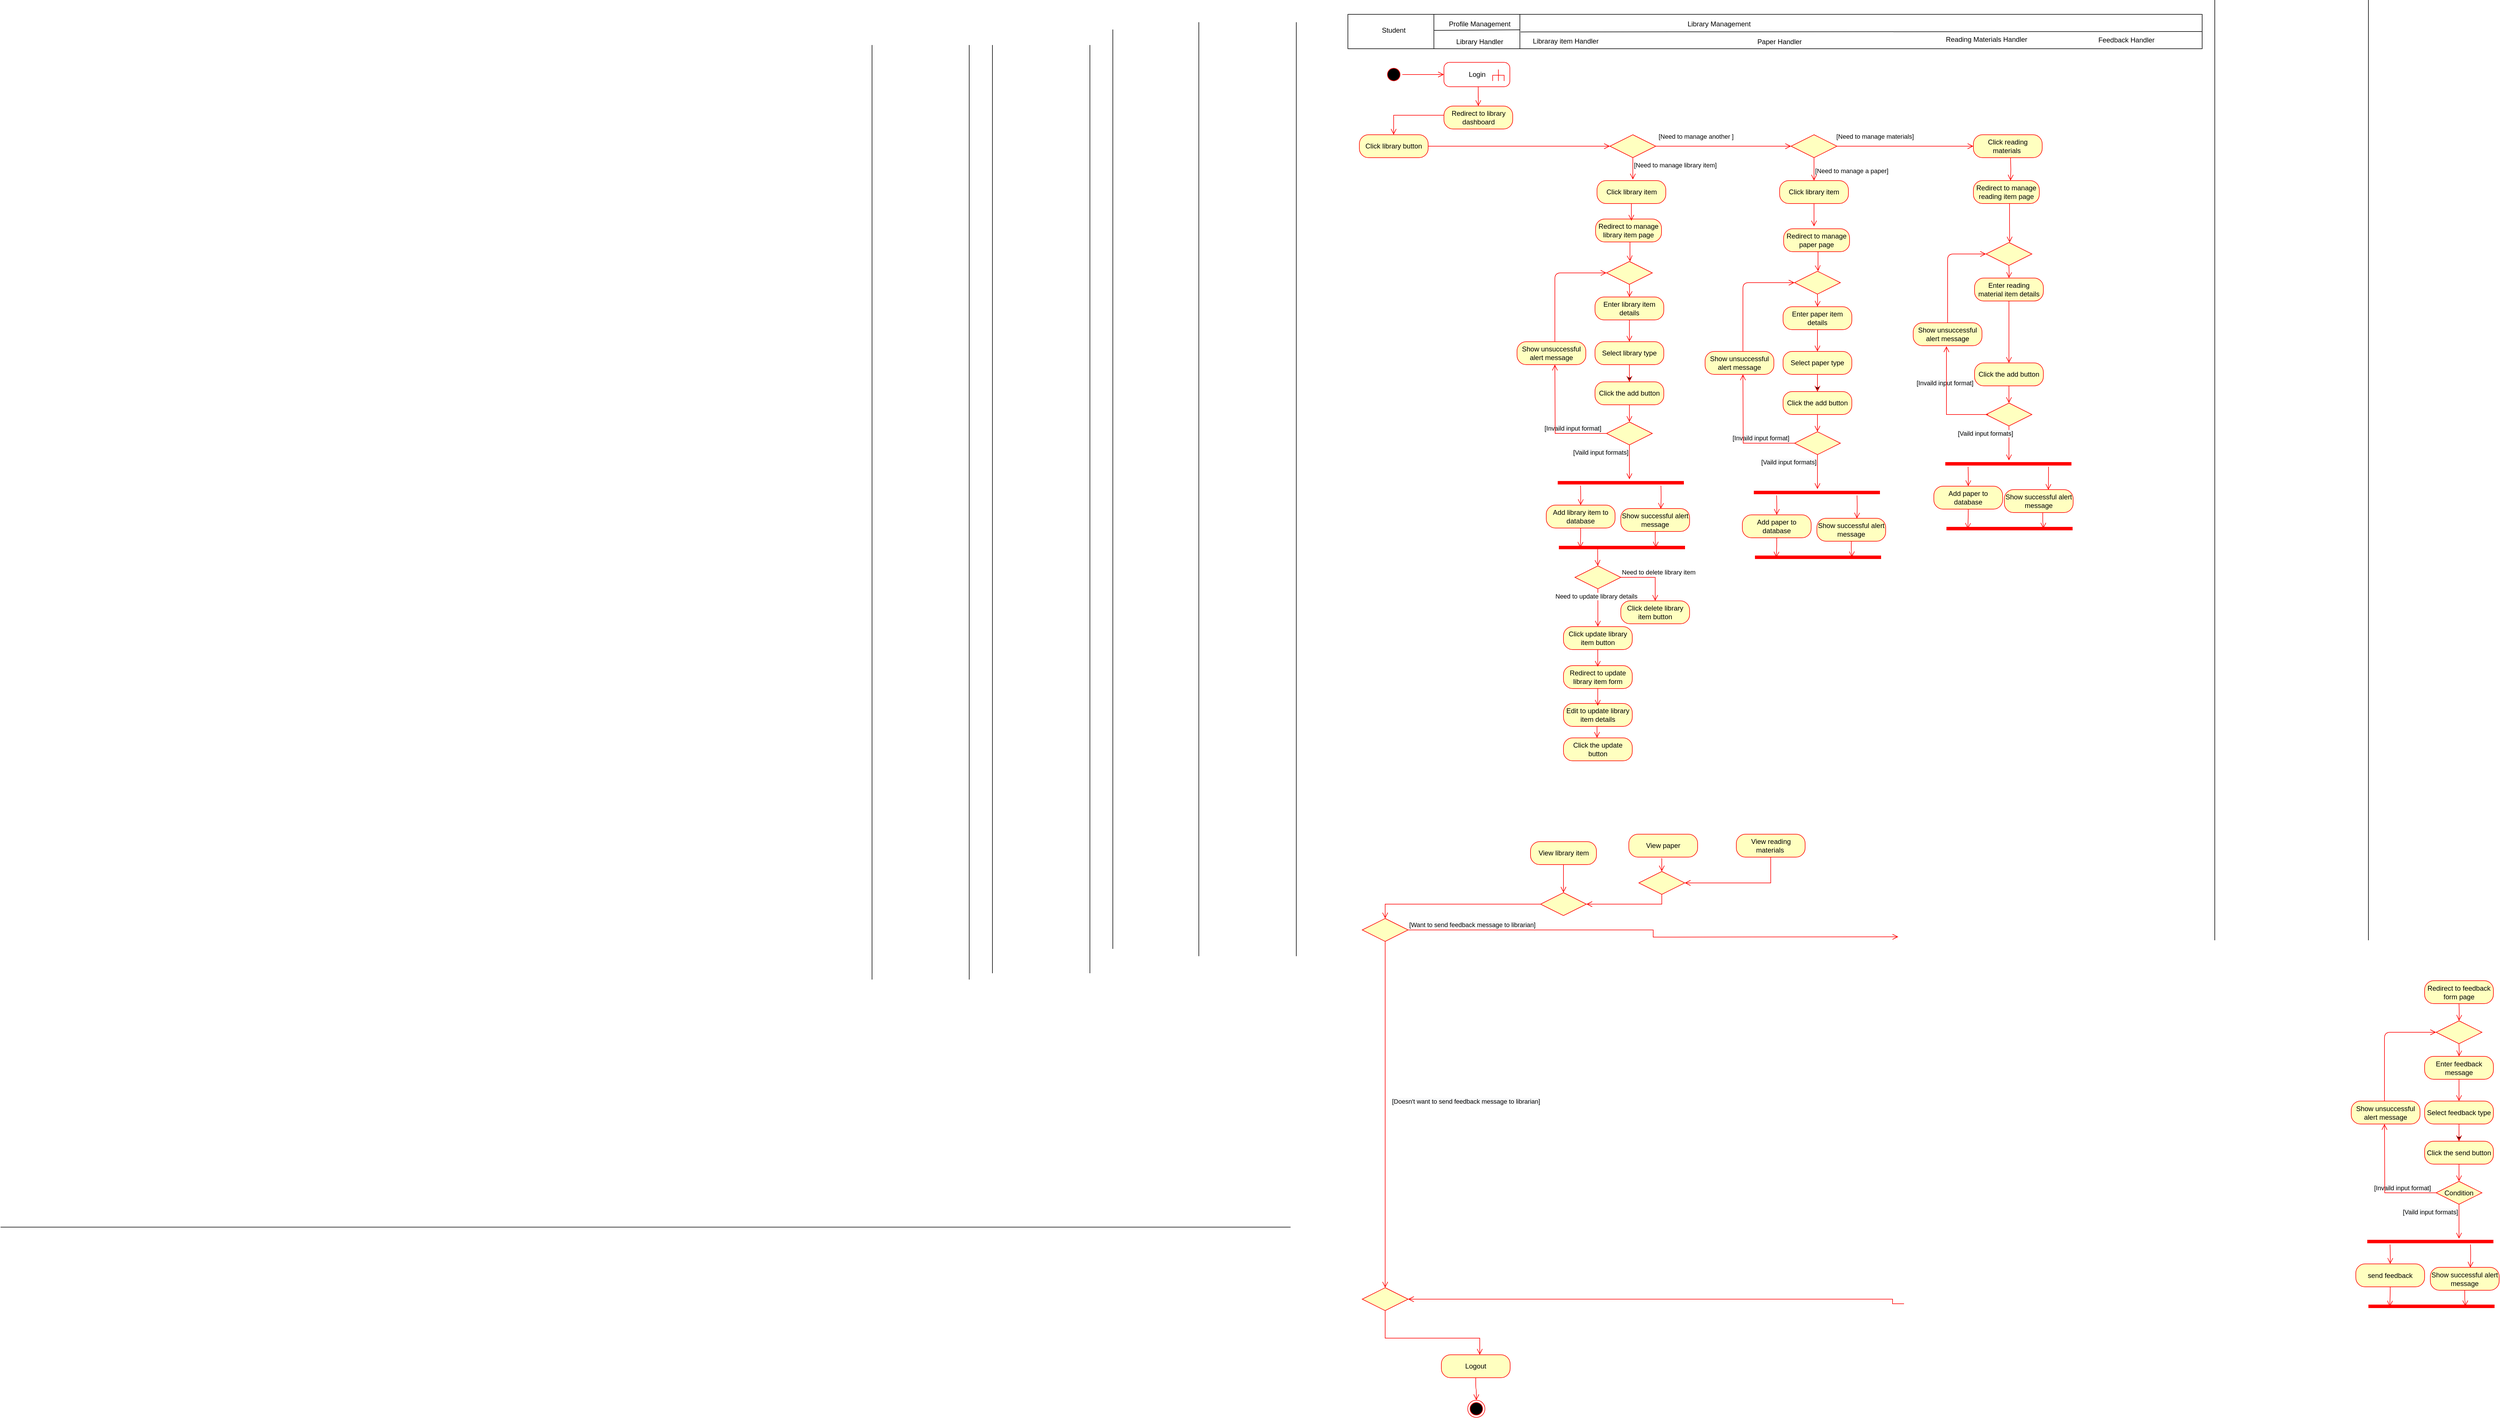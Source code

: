 <mxfile version="15.5.2" type="github">
  <diagram id="FonD3yZjuFLouaIDfz1e" name="Page-1">
    <mxGraphModel dx="4521" dy="654" grid="1" gridSize="10" guides="1" tooltips="1" connect="1" arrows="1" fold="1" page="1" pageScale="1" pageWidth="1100" pageHeight="850" math="0" shadow="0">
      <root>
        <mxCell id="0" />
        <mxCell id="1" parent="0" />
        <mxCell id="gRZQhWHQVdt-xKspjkCG-7" value="" style="rounded=0;whiteSpace=wrap;html=1;" vertex="1" parent="1">
          <mxGeometry x="160" y="118" width="150" height="60" as="geometry" />
        </mxCell>
        <mxCell id="gRZQhWHQVdt-xKspjkCG-8" value="" style="rounded=0;whiteSpace=wrap;html=1;" vertex="1" parent="1">
          <mxGeometry x="310" y="118" width="1190" height="60" as="geometry" />
        </mxCell>
        <mxCell id="gRZQhWHQVdt-xKspjkCG-9" value="Login" style="html=1;shape=mxgraph.sysml.callBehAct;whiteSpace=wrap;align=center;strokeColor=#FF0000;" vertex="1" parent="1">
          <mxGeometry x="177.5" y="201.75" width="115" height="42.5" as="geometry" />
        </mxCell>
        <mxCell id="gRZQhWHQVdt-xKspjkCG-10" style="edgeStyle=orthogonalEdgeStyle;rounded=0;orthogonalLoop=1;jettySize=auto;html=1;exitX=0.5;exitY=1;exitDx=0;exitDy=0;exitPerimeter=0;" edge="1" parent="1" source="gRZQhWHQVdt-xKspjkCG-9" target="gRZQhWHQVdt-xKspjkCG-9">
          <mxGeometry relative="1" as="geometry" />
        </mxCell>
        <mxCell id="gRZQhWHQVdt-xKspjkCG-11" value="" style="shape=partialRectangle;whiteSpace=wrap;html=1;top=0;bottom=0;fillColor=none;" vertex="1" parent="1">
          <mxGeometry x="-820" y="172" width="169.5" height="1629" as="geometry" />
        </mxCell>
        <mxCell id="gRZQhWHQVdt-xKspjkCG-12" value="Logout" style="rounded=1;whiteSpace=wrap;html=1;arcSize=40;fontColor=#000000;fillColor=#ffffc0;strokeColor=#ff0000;" vertex="1" parent="1">
          <mxGeometry x="173" y="2456" width="120" height="40" as="geometry" />
        </mxCell>
        <mxCell id="gRZQhWHQVdt-xKspjkCG-13" value="" style="edgeStyle=orthogonalEdgeStyle;html=1;verticalAlign=bottom;endArrow=open;endSize=8;strokeColor=#ff0000;entryX=0.5;entryY=0;entryDx=0;entryDy=0;exitX=0.5;exitY=1;exitDx=0;exitDy=0;" edge="1" parent="1" source="gRZQhWHQVdt-xKspjkCG-12" target="gRZQhWHQVdt-xKspjkCG-14">
          <mxGeometry relative="1" as="geometry">
            <mxPoint x="240" y="2683.25" as="targetPoint" />
            <mxPoint x="240" y="2643.25" as="sourcePoint" />
          </mxGeometry>
        </mxCell>
        <mxCell id="gRZQhWHQVdt-xKspjkCG-14" value="" style="ellipse;html=1;shape=endState;fillColor=#000000;strokeColor=#ff0000;" vertex="1" parent="1">
          <mxGeometry x="219" y="2535.25" width="30" height="30" as="geometry" />
        </mxCell>
        <mxCell id="gRZQhWHQVdt-xKspjkCG-15" style="edgeStyle=orthogonalEdgeStyle;rounded=0;orthogonalLoop=1;jettySize=auto;html=1;exitX=0.5;exitY=1;exitDx=0;exitDy=0;" edge="1" parent="1" source="gRZQhWHQVdt-xKspjkCG-14" target="gRZQhWHQVdt-xKspjkCG-14">
          <mxGeometry relative="1" as="geometry" />
        </mxCell>
        <mxCell id="gRZQhWHQVdt-xKspjkCG-16" value="Profile Management" style="text;html=1;strokeColor=none;fillColor=none;align=center;verticalAlign=middle;whiteSpace=wrap;rounded=0;" vertex="1" parent="1">
          <mxGeometry x="170" y="125" width="140" height="20" as="geometry" />
        </mxCell>
        <mxCell id="gRZQhWHQVdt-xKspjkCG-17" value="Library Handler" style="text;html=1;strokeColor=none;fillColor=none;align=center;verticalAlign=middle;whiteSpace=wrap;rounded=0;" vertex="1" parent="1">
          <mxGeometry x="175" y="156" width="130" height="20" as="geometry" />
        </mxCell>
        <mxCell id="gRZQhWHQVdt-xKspjkCG-18" value="" style="endArrow=none;html=1;" edge="1" parent="1">
          <mxGeometry width="50" height="50" relative="1" as="geometry">
            <mxPoint x="-90" y="2233.39" as="sourcePoint" />
            <mxPoint x="-2340" y="2233.39" as="targetPoint" />
          </mxGeometry>
        </mxCell>
        <mxCell id="gRZQhWHQVdt-xKspjkCG-19" value="" style="endArrow=none;html=1;exitX=1;exitY=0.017;exitDx=0;exitDy=0;exitPerimeter=0;entryX=1;entryY=0.5;entryDx=0;entryDy=0;" edge="1" parent="1" target="gRZQhWHQVdt-xKspjkCG-8">
          <mxGeometry width="50" height="50" relative="1" as="geometry">
            <mxPoint x="311.36" y="148.692" as="sourcePoint" />
            <mxPoint x="590" y="147.305" as="targetPoint" />
          </mxGeometry>
        </mxCell>
        <mxCell id="gRZQhWHQVdt-xKspjkCG-20" value="Library Management" style="text;html=1;strokeColor=none;fillColor=none;align=center;verticalAlign=middle;whiteSpace=wrap;rounded=0;" vertex="1" parent="1">
          <mxGeometry x="595" y="125" width="125" height="20" as="geometry" />
        </mxCell>
        <mxCell id="gRZQhWHQVdt-xKspjkCG-21" value="Libraray item Handler" style="text;html=1;strokeColor=none;fillColor=none;align=center;verticalAlign=middle;whiteSpace=wrap;rounded=0;" vertex="1" parent="1">
          <mxGeometry x="325" y="155" width="130" height="20" as="geometry" />
        </mxCell>
        <mxCell id="gRZQhWHQVdt-xKspjkCG-22" value="Paper Handler" style="text;html=1;strokeColor=none;fillColor=none;align=center;verticalAlign=middle;whiteSpace=wrap;rounded=0;" vertex="1" parent="1">
          <mxGeometry x="698" y="156" width="130" height="20" as="geometry" />
        </mxCell>
        <mxCell id="gRZQhWHQVdt-xKspjkCG-23" value="Feedback Handler" style="text;html=1;strokeColor=none;fillColor=none;align=center;verticalAlign=middle;whiteSpace=wrap;rounded=0;" vertex="1" parent="1">
          <mxGeometry x="1303" y="153" width="130" height="20" as="geometry" />
        </mxCell>
        <mxCell id="gRZQhWHQVdt-xKspjkCG-24" value="Reading Materials Handler" style="text;html=1;strokeColor=none;fillColor=none;align=center;verticalAlign=middle;whiteSpace=wrap;rounded=0;" vertex="1" parent="1">
          <mxGeometry x="1049" y="152" width="150" height="20" as="geometry" />
        </mxCell>
        <mxCell id="gRZQhWHQVdt-xKspjkCG-25" value="" style="shape=partialRectangle;whiteSpace=wrap;html=1;top=0;bottom=0;fillColor=none;" vertex="1" parent="1">
          <mxGeometry x="1522" y="93.5" width="268" height="1639" as="geometry" />
        </mxCell>
        <mxCell id="gRZQhWHQVdt-xKspjkCG-26" value="" style="shape=partialRectangle;whiteSpace=wrap;html=1;top=0;bottom=0;fillColor=none;" vertex="1" parent="1">
          <mxGeometry x="-400" y="145" width="150" height="1602.5" as="geometry" />
        </mxCell>
        <mxCell id="gRZQhWHQVdt-xKspjkCG-27" value="" style="shape=partialRectangle;whiteSpace=wrap;html=1;top=0;bottom=0;fillColor=none;" vertex="1" parent="1">
          <mxGeometry x="-610" y="172" width="170" height="1618" as="geometry" />
        </mxCell>
        <mxCell id="gRZQhWHQVdt-xKspjkCG-28" value="" style="shape=partialRectangle;whiteSpace=wrap;html=1;top=0;bottom=0;fillColor=none;" vertex="1" parent="1">
          <mxGeometry x="-250" y="132.25" width="170" height="1628" as="geometry" />
        </mxCell>
        <mxCell id="gRZQhWHQVdt-xKspjkCG-29" value="" style="rounded=0;whiteSpace=wrap;html=1;" vertex="1" parent="1">
          <mxGeometry x="10" y="118" width="150" height="60" as="geometry" />
        </mxCell>
        <mxCell id="gRZQhWHQVdt-xKspjkCG-30" value="Student" style="text;html=1;strokeColor=none;fillColor=none;align=center;verticalAlign=middle;whiteSpace=wrap;rounded=0;" vertex="1" parent="1">
          <mxGeometry x="35" y="136" width="110" height="20" as="geometry" />
        </mxCell>
        <mxCell id="gRZQhWHQVdt-xKspjkCG-31" value="" style="rhombus;whiteSpace=wrap;html=1;fillColor=#ffffc0;strokeColor=#ff0000;" vertex="1" parent="1">
          <mxGeometry x="467" y="328" width="80" height="40" as="geometry" />
        </mxCell>
        <mxCell id="gRZQhWHQVdt-xKspjkCG-32" value="[Need to manage another ]" style="edgeStyle=orthogonalEdgeStyle;html=1;align=left;verticalAlign=bottom;endArrow=open;endSize=8;strokeColor=#ff0000;rounded=0;entryX=0;entryY=0.5;entryDx=0;entryDy=0;" edge="1" parent="1" source="gRZQhWHQVdt-xKspjkCG-31" target="gRZQhWHQVdt-xKspjkCG-41">
          <mxGeometry x="-0.975" y="8" relative="1" as="geometry">
            <mxPoint x="642" y="348" as="targetPoint" />
            <mxPoint as="offset" />
          </mxGeometry>
        </mxCell>
        <mxCell id="gRZQhWHQVdt-xKspjkCG-33" value="" style="ellipse;html=1;shape=startState;fillColor=#000000;strokeColor=#ff0000;" vertex="1" parent="1">
          <mxGeometry x="75" y="208" width="30" height="30" as="geometry" />
        </mxCell>
        <mxCell id="gRZQhWHQVdt-xKspjkCG-34" value="" style="edgeStyle=orthogonalEdgeStyle;html=1;verticalAlign=bottom;endArrow=open;endSize=8;strokeColor=#ff0000;rounded=0;entryX=0;entryY=0.5;entryDx=0;entryDy=0;entryPerimeter=0;" edge="1" parent="1" source="gRZQhWHQVdt-xKspjkCG-33" target="gRZQhWHQVdt-xKspjkCG-9">
          <mxGeometry relative="1" as="geometry">
            <mxPoint x="90" y="298" as="targetPoint" />
          </mxGeometry>
        </mxCell>
        <mxCell id="gRZQhWHQVdt-xKspjkCG-35" value="Redirect to library dashboard" style="rounded=1;whiteSpace=wrap;html=1;arcSize=40;fontColor=#000000;fillColor=#ffffc0;strokeColor=#ff0000;" vertex="1" parent="1">
          <mxGeometry x="177.5" y="278" width="120" height="40" as="geometry" />
        </mxCell>
        <mxCell id="gRZQhWHQVdt-xKspjkCG-36" value="" style="edgeStyle=orthogonalEdgeStyle;html=1;align=left;verticalAlign=bottom;endArrow=open;endSize=8;strokeColor=#ff0000;rounded=0;entryX=0.5;entryY=0;entryDx=0;entryDy=0;" edge="1" parent="1" target="gRZQhWHQVdt-xKspjkCG-35">
          <mxGeometry x="-1" relative="1" as="geometry">
            <mxPoint x="237" y="278" as="targetPoint" />
            <mxPoint x="237.33" y="264.25" as="sourcePoint" />
            <Array as="points">
              <mxPoint x="237" y="244" />
            </Array>
          </mxGeometry>
        </mxCell>
        <mxCell id="gRZQhWHQVdt-xKspjkCG-37" value="Click library button" style="rounded=1;whiteSpace=wrap;html=1;arcSize=40;fontColor=#000000;fillColor=#ffffc0;strokeColor=#ff0000;" vertex="1" parent="1">
          <mxGeometry x="30" y="328" width="120" height="40" as="geometry" />
        </mxCell>
        <mxCell id="gRZQhWHQVdt-xKspjkCG-38" value="" style="edgeStyle=orthogonalEdgeStyle;html=1;verticalAlign=bottom;endArrow=open;endSize=8;strokeColor=#ff0000;rounded=0;entryX=0;entryY=0.5;entryDx=0;entryDy=0;" edge="1" parent="1" source="gRZQhWHQVdt-xKspjkCG-37" target="gRZQhWHQVdt-xKspjkCG-31">
          <mxGeometry relative="1" as="geometry">
            <mxPoint x="265" y="518" as="targetPoint" />
          </mxGeometry>
        </mxCell>
        <mxCell id="gRZQhWHQVdt-xKspjkCG-39" value="" style="edgeStyle=orthogonalEdgeStyle;html=1;align=left;verticalAlign=bottom;endArrow=open;endSize=8;strokeColor=#ff0000;rounded=0;entryX=0.5;entryY=0;entryDx=0;entryDy=0;exitX=0;exitY=0.425;exitDx=0;exitDy=0;exitPerimeter=0;" edge="1" parent="1" source="gRZQhWHQVdt-xKspjkCG-35">
          <mxGeometry x="-1" relative="1" as="geometry">
            <mxPoint x="89.77" y="328" as="targetPoint" />
            <mxPoint x="89.6" y="314.25" as="sourcePoint" />
            <Array as="points">
              <mxPoint x="90" y="294" />
            </Array>
          </mxGeometry>
        </mxCell>
        <mxCell id="gRZQhWHQVdt-xKspjkCG-40" value="[Need to manage library item]" style="edgeStyle=orthogonalEdgeStyle;html=1;align=left;verticalAlign=bottom;endArrow=open;endSize=8;strokeColor=#ff0000;rounded=0;exitX=0.5;exitY=1;exitDx=0;exitDy=0;entryX=0.521;entryY=-0.047;entryDx=0;entryDy=0;entryPerimeter=0;" edge="1" parent="1" source="gRZQhWHQVdt-xKspjkCG-31" target="gRZQhWHQVdt-xKspjkCG-44">
          <mxGeometry x="0.154" relative="1" as="geometry">
            <mxPoint x="507" y="418" as="targetPoint" />
            <mxPoint x="517" y="398" as="sourcePoint" />
            <Array as="points" />
            <mxPoint as="offset" />
          </mxGeometry>
        </mxCell>
        <mxCell id="gRZQhWHQVdt-xKspjkCG-41" value="" style="rhombus;whiteSpace=wrap;html=1;fillColor=#ffffc0;strokeColor=#ff0000;" vertex="1" parent="1">
          <mxGeometry x="783" y="328" width="80" height="40" as="geometry" />
        </mxCell>
        <mxCell id="gRZQhWHQVdt-xKspjkCG-42" value="[Need to manage materials]" style="edgeStyle=orthogonalEdgeStyle;html=1;align=left;verticalAlign=bottom;endArrow=open;endSize=8;strokeColor=#ff0000;rounded=0;entryX=0;entryY=0.5;entryDx=0;entryDy=0;" edge="1" parent="1" source="gRZQhWHQVdt-xKspjkCG-41" target="gRZQhWHQVdt-xKspjkCG-48">
          <mxGeometry x="-1" y="9" relative="1" as="geometry">
            <mxPoint x="948" y="348" as="targetPoint" />
            <mxPoint x="-3" y="1" as="offset" />
          </mxGeometry>
        </mxCell>
        <mxCell id="gRZQhWHQVdt-xKspjkCG-43" value="[Need to manage a paper]" style="edgeStyle=orthogonalEdgeStyle;html=1;align=left;verticalAlign=top;endArrow=open;endSize=8;strokeColor=#ff0000;rounded=0;entryX=0.5;entryY=0;entryDx=0;entryDy=0;" edge="1" parent="1" source="gRZQhWHQVdt-xKspjkCG-41" target="gRZQhWHQVdt-xKspjkCG-46">
          <mxGeometry x="-0.5" relative="1" as="geometry">
            <mxPoint x="823" y="418" as="targetPoint" />
            <mxPoint as="offset" />
          </mxGeometry>
        </mxCell>
        <mxCell id="gRZQhWHQVdt-xKspjkCG-44" value="Click library item" style="rounded=1;whiteSpace=wrap;html=1;arcSize=40;fontColor=#000000;fillColor=#ffffc0;strokeColor=#ff0000;" vertex="1" parent="1">
          <mxGeometry x="444.5" y="408" width="120" height="40" as="geometry" />
        </mxCell>
        <mxCell id="gRZQhWHQVdt-xKspjkCG-45" value="Redirect to manage library item page" style="rounded=1;whiteSpace=wrap;html=1;arcSize=40;fontColor=#000000;fillColor=#ffffc0;strokeColor=#ff0000;" vertex="1" parent="1">
          <mxGeometry x="442" y="475" width="115" height="40" as="geometry" />
        </mxCell>
        <mxCell id="gRZQhWHQVdt-xKspjkCG-46" value="Click library item" style="rounded=1;whiteSpace=wrap;html=1;arcSize=40;fontColor=#000000;fillColor=#ffffc0;strokeColor=#ff0000;" vertex="1" parent="1">
          <mxGeometry x="763" y="408" width="120" height="40" as="geometry" />
        </mxCell>
        <mxCell id="gRZQhWHQVdt-xKspjkCG-47" value="" style="edgeStyle=orthogonalEdgeStyle;html=1;verticalAlign=bottom;endArrow=open;endSize=8;strokeColor=#ff0000;rounded=0;" edge="1" parent="1">
          <mxGeometry relative="1" as="geometry">
            <mxPoint x="504" y="478" as="targetPoint" />
            <mxPoint x="504.43" y="448" as="sourcePoint" />
            <Array as="points">
              <mxPoint x="504.1" y="478" />
              <mxPoint x="504.1" y="478" />
            </Array>
          </mxGeometry>
        </mxCell>
        <mxCell id="gRZQhWHQVdt-xKspjkCG-48" value="Click reading materials&amp;nbsp;" style="rounded=1;whiteSpace=wrap;html=1;arcSize=40;fontColor=#000000;fillColor=#ffffc0;strokeColor=#ff0000;" vertex="1" parent="1">
          <mxGeometry x="1101" y="328" width="120" height="40" as="geometry" />
        </mxCell>
        <mxCell id="gRZQhWHQVdt-xKspjkCG-49" value="" style="edgeStyle=orthogonalEdgeStyle;html=1;verticalAlign=bottom;endArrow=open;endSize=8;strokeColor=#ff0000;rounded=0;exitX=0.5;exitY=1;exitDx=0;exitDy=0;entryX=0.5;entryY=0;entryDx=0;entryDy=0;" edge="1" parent="1" source="gRZQhWHQVdt-xKspjkCG-46">
          <mxGeometry relative="1" as="geometry">
            <mxPoint x="823" y="488" as="targetPoint" />
            <mxPoint x="822.58" y="458" as="sourcePoint" />
          </mxGeometry>
        </mxCell>
        <mxCell id="gRZQhWHQVdt-xKspjkCG-51" value="" style="edgeStyle=orthogonalEdgeStyle;html=1;verticalAlign=bottom;endArrow=open;endSize=8;strokeColor=#ff0000;rounded=0;exitX=0.5;exitY=1;exitDx=0;exitDy=0;entryX=0.563;entryY=0;entryDx=0;entryDy=0;entryPerimeter=0;" edge="1" parent="1" target="gRZQhWHQVdt-xKspjkCG-52">
          <mxGeometry relative="1" as="geometry">
            <mxPoint x="1165.76" y="408" as="targetPoint" />
            <mxPoint x="1165.76" y="368" as="sourcePoint" />
          </mxGeometry>
        </mxCell>
        <mxCell id="gRZQhWHQVdt-xKspjkCG-52" value="Redirect to manage reading item page" style="rounded=1;whiteSpace=wrap;html=1;arcSize=40;fontColor=#000000;fillColor=#ffffc0;strokeColor=#ff0000;" vertex="1" parent="1">
          <mxGeometry x="1101" y="408" width="115" height="40" as="geometry" />
        </mxCell>
        <mxCell id="gRZQhWHQVdt-xKspjkCG-54" value="" style="edgeStyle=orthogonalEdgeStyle;html=1;verticalAlign=bottom;endArrow=open;endSize=8;strokeColor=#ff0000;rounded=0;exitX=0.5;exitY=1;exitDx=0;exitDy=0;entryX=0.5;entryY=0;entryDx=0;entryDy=0;" edge="1" parent="1" source="gRZQhWHQVdt-xKspjkCG-45">
          <mxGeometry relative="1" as="geometry">
            <mxPoint x="502.25" y="549.0" as="targetPoint" />
            <mxPoint x="501.83" y="528" as="sourcePoint" />
            <Array as="points">
              <mxPoint x="502" y="515" />
              <mxPoint x="502" y="546" />
            </Array>
          </mxGeometry>
        </mxCell>
        <mxCell id="gRZQhWHQVdt-xKspjkCG-68" value="" style="rhombus;whiteSpace=wrap;html=1;fillColor=#ffffc0;strokeColor=#ff0000;" vertex="1" parent="1">
          <mxGeometry x="517.5" y="1613" width="80" height="40" as="geometry" />
        </mxCell>
        <mxCell id="gRZQhWHQVdt-xKspjkCG-69" value="no" style="edgeStyle=orthogonalEdgeStyle;html=1;align=left;verticalAlign=bottom;endArrow=open;endSize=8;strokeColor=#ff0000;rounded=0;exitX=0.479;exitY=1.048;exitDx=0;exitDy=0;exitPerimeter=0;entryX=0.5;entryY=0;entryDx=0;entryDy=0;" edge="1" parent="1" source="gRZQhWHQVdt-xKspjkCG-71" target="gRZQhWHQVdt-xKspjkCG-68">
          <mxGeometry x="-1" relative="1" as="geometry">
            <mxPoint x="702" y="1647" as="targetPoint" />
          </mxGeometry>
        </mxCell>
        <mxCell id="gRZQhWHQVdt-xKspjkCG-70" value="&lt;br&gt;" style="edgeStyle=orthogonalEdgeStyle;html=1;align=left;verticalAlign=top;endArrow=open;endSize=8;strokeColor=#ff0000;rounded=0;entryX=1;entryY=0.5;entryDx=0;entryDy=0;exitX=0.5;exitY=1;exitDx=0;exitDy=0;" edge="1" parent="1" source="gRZQhWHQVdt-xKspjkCG-68" target="gRZQhWHQVdt-xKspjkCG-77">
          <mxGeometry x="-1" relative="1" as="geometry">
            <mxPoint x="562" y="1708" as="targetPoint" />
          </mxGeometry>
        </mxCell>
        <mxCell id="gRZQhWHQVdt-xKspjkCG-71" value="View paper" style="rounded=1;whiteSpace=wrap;html=1;arcSize=40;fontColor=#000000;fillColor=#ffffc0;strokeColor=#ff0000;" vertex="1" parent="1">
          <mxGeometry x="500" y="1548" width="120" height="40" as="geometry" />
        </mxCell>
        <mxCell id="gRZQhWHQVdt-xKspjkCG-72" value="View reading materials&amp;nbsp;" style="rounded=1;whiteSpace=wrap;html=1;arcSize=40;fontColor=#000000;fillColor=#ffffc0;strokeColor=#ff0000;" vertex="1" parent="1">
          <mxGeometry x="687.5" y="1548" width="120" height="40" as="geometry" />
        </mxCell>
        <mxCell id="gRZQhWHQVdt-xKspjkCG-73" value="View library item" style="rounded=1;whiteSpace=wrap;html=1;arcSize=40;fontColor=#000000;fillColor=#ffffc0;strokeColor=#ff0000;" vertex="1" parent="1">
          <mxGeometry x="328.5" y="1561" width="115" height="40" as="geometry" />
        </mxCell>
        <mxCell id="gRZQhWHQVdt-xKspjkCG-77" value="" style="rhombus;whiteSpace=wrap;html=1;fillColor=#ffffc0;strokeColor=#ff0000;" vertex="1" parent="1">
          <mxGeometry x="346" y="1650" width="80" height="40" as="geometry" />
        </mxCell>
        <mxCell id="gRZQhWHQVdt-xKspjkCG-78" value="" style="edgeStyle=orthogonalEdgeStyle;html=1;align=left;verticalAlign=bottom;endArrow=open;endSize=8;strokeColor=#ff0000;rounded=0;entryX=0.5;entryY=0;entryDx=0;entryDy=0;exitX=0.5;exitY=1;exitDx=0;exitDy=0;" edge="1" parent="1" source="gRZQhWHQVdt-xKspjkCG-73" target="gRZQhWHQVdt-xKspjkCG-77">
          <mxGeometry x="-1" relative="1" as="geometry">
            <mxPoint x="382" y="1669" as="targetPoint" />
            <mxPoint x="377" y="1569" as="sourcePoint" />
          </mxGeometry>
        </mxCell>
        <mxCell id="gRZQhWHQVdt-xKspjkCG-79" value="" style="edgeStyle=orthogonalEdgeStyle;html=1;align=left;verticalAlign=top;endArrow=open;endSize=8;strokeColor=#ff0000;rounded=0;entryX=0.5;entryY=0;entryDx=0;entryDy=0;" edge="1" parent="1" source="gRZQhWHQVdt-xKspjkCG-77" target="gRZQhWHQVdt-xKspjkCG-81">
          <mxGeometry x="-1" relative="1" as="geometry">
            <mxPoint x="400" y="1700" as="targetPoint" />
          </mxGeometry>
        </mxCell>
        <mxCell id="gRZQhWHQVdt-xKspjkCG-80" value="" style="edgeStyle=orthogonalEdgeStyle;html=1;align=left;verticalAlign=bottom;endArrow=open;endSize=8;strokeColor=#ff0000;rounded=0;exitX=0.5;exitY=1;exitDx=0;exitDy=0;entryX=1;entryY=0.5;entryDx=0;entryDy=0;" edge="1" parent="1" source="gRZQhWHQVdt-xKspjkCG-72" target="gRZQhWHQVdt-xKspjkCG-68">
          <mxGeometry x="-1" relative="1" as="geometry">
            <mxPoint x="567.5" y="1637" as="targetPoint" />
            <mxPoint x="567.48" y="1599.92" as="sourcePoint" />
          </mxGeometry>
        </mxCell>
        <mxCell id="gRZQhWHQVdt-xKspjkCG-81" value="" style="rhombus;whiteSpace=wrap;html=1;fillColor=#ffffc0;strokeColor=#ff0000;" vertex="1" parent="1">
          <mxGeometry x="35" y="1695" width="80" height="40" as="geometry" />
        </mxCell>
        <mxCell id="gRZQhWHQVdt-xKspjkCG-82" value="&lt;span style=&quot;text-align: center ; background-color: rgb(248 , 249 , 250)&quot;&gt;[Want to send feedback message to librarian]&lt;/span&gt;" style="edgeStyle=orthogonalEdgeStyle;html=1;align=left;verticalAlign=bottom;endArrow=open;endSize=8;strokeColor=#ff0000;rounded=0;" edge="1" parent="1" source="gRZQhWHQVdt-xKspjkCG-81">
          <mxGeometry x="-1" relative="1" as="geometry">
            <mxPoint x="970" y="1727" as="targetPoint" />
          </mxGeometry>
        </mxCell>
        <mxCell id="gRZQhWHQVdt-xKspjkCG-83" value="&lt;span style=&quot;text-align: center ; background-color: rgb(248 , 249 , 250)&quot;&gt;[Doesn&#39;t want to send feedback message to librarian]&lt;/span&gt;" style="edgeStyle=orthogonalEdgeStyle;html=1;align=left;verticalAlign=top;endArrow=open;endSize=8;strokeColor=#ff0000;rounded=0;exitX=0.5;exitY=1;exitDx=0;exitDy=0;" edge="1" parent="1" source="gRZQhWHQVdt-xKspjkCG-81" target="gRZQhWHQVdt-xKspjkCG-84">
          <mxGeometry x="-0.12" y="10" relative="1" as="geometry">
            <mxPoint x="158" y="1930" as="targetPoint" />
            <Array as="points">
              <mxPoint x="75" y="2340" />
            </Array>
            <mxPoint as="offset" />
          </mxGeometry>
        </mxCell>
        <mxCell id="gRZQhWHQVdt-xKspjkCG-84" value="" style="rhombus;whiteSpace=wrap;html=1;fillColor=#ffffc0;strokeColor=#ff0000;" vertex="1" parent="1">
          <mxGeometry x="35" y="2339" width="80" height="40" as="geometry" />
        </mxCell>
        <mxCell id="gRZQhWHQVdt-xKspjkCG-85" value="" style="edgeStyle=orthogonalEdgeStyle;html=1;align=left;verticalAlign=bottom;endArrow=open;endSize=8;strokeColor=#ff0000;rounded=0;entryX=1;entryY=0.5;entryDx=0;entryDy=0;" edge="1" parent="1" target="gRZQhWHQVdt-xKspjkCG-84">
          <mxGeometry x="-1" relative="1" as="geometry">
            <mxPoint x="410" y="2396" as="targetPoint" />
            <mxPoint x="980" y="2367" as="sourcePoint" />
            <Array as="points">
              <mxPoint x="960" y="2359" />
            </Array>
          </mxGeometry>
        </mxCell>
        <mxCell id="gRZQhWHQVdt-xKspjkCG-92" value="" style="edgeStyle=orthogonalEdgeStyle;html=1;align=left;verticalAlign=bottom;endArrow=open;endSize=8;strokeColor=#ff0000;rounded=0;exitX=0.5;exitY=1;exitDx=0;exitDy=0;" edge="1" parent="1" source="gRZQhWHQVdt-xKspjkCG-84" target="gRZQhWHQVdt-xKspjkCG-12">
          <mxGeometry x="-1" relative="1" as="geometry">
            <mxPoint x="60" y="2437" as="targetPoint" />
            <mxPoint x="980" y="2362" as="sourcePoint" />
            <Array as="points">
              <mxPoint x="75" y="2427" />
              <mxPoint x="240" y="2427" />
            </Array>
          </mxGeometry>
        </mxCell>
        <mxCell id="gRZQhWHQVdt-xKspjkCG-103" value="" style="endArrow=none;html=1;exitX=1;exitY=0.017;exitDx=0;exitDy=0;exitPerimeter=0;entryX=1;entryY=1;entryDx=0;entryDy=0;" edge="1" parent="1" target="gRZQhWHQVdt-xKspjkCG-16">
          <mxGeometry width="50" height="50" relative="1" as="geometry">
            <mxPoint x="160.0" y="145.983" as="sourcePoint" />
            <mxPoint x="245" y="145.29" as="targetPoint" />
          </mxGeometry>
        </mxCell>
        <mxCell id="gRZQhWHQVdt-xKspjkCG-129" value="Redirect to feedback form page" style="rounded=1;whiteSpace=wrap;html=1;arcSize=40;fontColor=#000000;fillColor=#ffffc0;strokeColor=#ff0000;" vertex="1" parent="1">
          <mxGeometry x="1888" y="1803.5" width="120" height="40" as="geometry" />
        </mxCell>
        <mxCell id="gRZQhWHQVdt-xKspjkCG-130" value="Enter feedback message" style="rounded=1;whiteSpace=wrap;html=1;arcSize=40;fontColor=#000000;fillColor=#ffffc0;strokeColor=#ff0000;" vertex="1" parent="1">
          <mxGeometry x="1888" y="1935.5" width="120" height="40" as="geometry" />
        </mxCell>
        <mxCell id="gRZQhWHQVdt-xKspjkCG-131" value="" style="edgeStyle=orthogonalEdgeStyle;html=1;verticalAlign=bottom;endArrow=open;endSize=8;strokeColor=#ff0000;entryX=0.5;entryY=0;entryDx=0;entryDy=0;" edge="1" parent="1" source="gRZQhWHQVdt-xKspjkCG-130" target="gRZQhWHQVdt-xKspjkCG-133">
          <mxGeometry relative="1" as="geometry">
            <mxPoint x="1973" y="2073.5" as="targetPoint" />
          </mxGeometry>
        </mxCell>
        <mxCell id="gRZQhWHQVdt-xKspjkCG-132" value="" style="edgeStyle=orthogonalEdgeStyle;rounded=0;orthogonalLoop=1;jettySize=auto;html=1;" edge="1" parent="1" source="gRZQhWHQVdt-xKspjkCG-133" target="gRZQhWHQVdt-xKspjkCG-144">
          <mxGeometry relative="1" as="geometry" />
        </mxCell>
        <mxCell id="gRZQhWHQVdt-xKspjkCG-133" value="Select feedback type" style="rounded=1;whiteSpace=wrap;html=1;arcSize=40;fontColor=#000000;fillColor=#ffffc0;strokeColor=#ff0000;" vertex="1" parent="1">
          <mxGeometry x="1888" y="2013.5" width="120" height="40" as="geometry" />
        </mxCell>
        <mxCell id="gRZQhWHQVdt-xKspjkCG-134" value="" style="edgeStyle=orthogonalEdgeStyle;html=1;verticalAlign=bottom;endArrow=open;endSize=8;strokeColor=#ff0000;entryX=0.5;entryY=0;entryDx=0;entryDy=0;exitX=0.5;exitY=1;exitDx=0;exitDy=0;" edge="1" parent="1" source="gRZQhWHQVdt-xKspjkCG-144" target="gRZQhWHQVdt-xKspjkCG-139">
          <mxGeometry relative="1" as="geometry">
            <mxPoint x="1958" y="2153.5" as="targetPoint" />
          </mxGeometry>
        </mxCell>
        <mxCell id="gRZQhWHQVdt-xKspjkCG-135" value="Show successful alert message" style="rounded=1;whiteSpace=wrap;html=1;arcSize=40;fontColor=#000000;fillColor=#ffffc0;strokeColor=#ff0000;" vertex="1" parent="1">
          <mxGeometry x="1898" y="2303.5" width="120" height="40" as="geometry" />
        </mxCell>
        <mxCell id="gRZQhWHQVdt-xKspjkCG-136" value="Show unsuccessful alert message" style="rounded=1;whiteSpace=wrap;html=1;arcSize=40;fontColor=#000000;fillColor=#ffffc0;strokeColor=#ff0000;" vertex="1" parent="1">
          <mxGeometry x="1760" y="2013.5" width="120" height="40" as="geometry" />
        </mxCell>
        <mxCell id="gRZQhWHQVdt-xKspjkCG-137" value="" style="edgeStyle=orthogonalEdgeStyle;html=1;verticalAlign=bottom;endArrow=open;endSize=8;strokeColor=#ff0000;entryX=0;entryY=0.5;entryDx=0;entryDy=0;exitX=0.5;exitY=0;exitDx=0;exitDy=0;" edge="1" parent="1" target="gRZQhWHQVdt-xKspjkCG-138">
          <mxGeometry relative="1" as="geometry">
            <mxPoint x="1930.5" y="1953.5" as="targetPoint" />
            <mxPoint x="1818" y="2013.5" as="sourcePoint" />
            <Array as="points">
              <mxPoint x="1818" y="1893.5" />
            </Array>
          </mxGeometry>
        </mxCell>
        <mxCell id="gRZQhWHQVdt-xKspjkCG-138" value="" style="rhombus;whiteSpace=wrap;html=1;fillColor=#ffffc0;strokeColor=#ff0000;" vertex="1" parent="1">
          <mxGeometry x="1908" y="1873.5" width="80" height="40" as="geometry" />
        </mxCell>
        <mxCell id="gRZQhWHQVdt-xKspjkCG-139" value="Condition" style="rhombus;whiteSpace=wrap;html=1;fillColor=#ffffc0;strokeColor=#ff0000;" vertex="1" parent="1">
          <mxGeometry x="1908" y="2153.5" width="80" height="40" as="geometry" />
        </mxCell>
        <mxCell id="gRZQhWHQVdt-xKspjkCG-140" value="&lt;span style=&quot;text-align: center ; background-color: rgb(248 , 249 , 250)&quot;&gt;[Invaild input format]&lt;/span&gt;" style="edgeStyle=orthogonalEdgeStyle;html=1;align=left;verticalAlign=bottom;endArrow=open;endSize=8;strokeColor=#ff0000;rounded=0;" edge="1" parent="1" source="gRZQhWHQVdt-xKspjkCG-139">
          <mxGeometry x="-1" y="-151" relative="1" as="geometry">
            <mxPoint x="1948" y="2253.5" as="targetPoint" />
            <mxPoint x="1" y="-20" as="offset" />
          </mxGeometry>
        </mxCell>
        <mxCell id="gRZQhWHQVdt-xKspjkCG-141" value="&lt;span style=&quot;color: rgb(0 , 0 , 0) ; font-family: &amp;#34;helvetica&amp;#34; ; font-size: 11px ; font-style: normal ; font-weight: 400 ; letter-spacing: normal ; text-align: center ; text-indent: 0px ; text-transform: none ; word-spacing: 0px ; background-color: rgb(248 , 249 , 250) ; display: inline ; float: none&quot;&gt;[Vaild input formats]&lt;/span&gt;" style="edgeStyle=orthogonalEdgeStyle;html=1;align=left;verticalAlign=top;endArrow=open;endSize=8;strokeColor=#ff0000;rounded=0;entryX=0.5;entryY=1;entryDx=0;entryDy=0;" edge="1" parent="1" source="gRZQhWHQVdt-xKspjkCG-139">
          <mxGeometry x="-0.428" y="20" relative="1" as="geometry">
            <mxPoint x="1818" y="2053.5" as="targetPoint" />
            <mxPoint as="offset" />
          </mxGeometry>
        </mxCell>
        <mxCell id="gRZQhWHQVdt-xKspjkCG-142" value="" style="edgeStyle=orthogonalEdgeStyle;html=1;verticalAlign=bottom;endArrow=open;endSize=8;strokeColor=#ff0000;" edge="1" parent="1" target="gRZQhWHQVdt-xKspjkCG-138">
          <mxGeometry relative="1" as="geometry">
            <mxPoint x="1947.5" y="1873.5" as="targetPoint" />
            <mxPoint x="1948" y="1843.5" as="sourcePoint" />
            <Array as="points" />
          </mxGeometry>
        </mxCell>
        <mxCell id="gRZQhWHQVdt-xKspjkCG-143" value="" style="edgeStyle=orthogonalEdgeStyle;html=1;verticalAlign=bottom;endArrow=open;endSize=8;strokeColor=#ff0000;entryX=0.5;entryY=0;entryDx=0;entryDy=0;" edge="1" parent="1" target="gRZQhWHQVdt-xKspjkCG-130">
          <mxGeometry relative="1" as="geometry">
            <mxPoint x="1948" y="1933.5" as="targetPoint" />
            <mxPoint x="1947.86" y="1913.5" as="sourcePoint" />
            <Array as="points" />
          </mxGeometry>
        </mxCell>
        <mxCell id="gRZQhWHQVdt-xKspjkCG-144" value="Click the send button" style="rounded=1;whiteSpace=wrap;html=1;arcSize=40;fontColor=#000000;fillColor=#ffffc0;strokeColor=#ff0000;" vertex="1" parent="1">
          <mxGeometry x="1888" y="2083.5" width="120" height="40" as="geometry" />
        </mxCell>
        <mxCell id="gRZQhWHQVdt-xKspjkCG-145" value="" style="shape=line;html=1;strokeWidth=6;strokeColor=#ff0000;" vertex="1" parent="1">
          <mxGeometry x="1788" y="2253.5" width="220" height="10" as="geometry" />
        </mxCell>
        <mxCell id="gRZQhWHQVdt-xKspjkCG-146" value="send feedback" style="rounded=1;whiteSpace=wrap;html=1;arcSize=40;fontColor=#000000;fillColor=#ffffc0;strokeColor=#ff0000;" vertex="1" parent="1">
          <mxGeometry x="1768" y="2297.5" width="120" height="40" as="geometry" />
        </mxCell>
        <mxCell id="gRZQhWHQVdt-xKspjkCG-147" value="" style="edgeStyle=orthogonalEdgeStyle;html=1;verticalAlign=bottom;endArrow=open;endSize=8;strokeColor=#ff0000;exitX=0.5;exitY=1;exitDx=0;exitDy=0;" edge="1" parent="1" source="gRZQhWHQVdt-xKspjkCG-133">
          <mxGeometry relative="1" as="geometry">
            <mxPoint x="1948" y="2083.5" as="targetPoint" />
            <mxPoint x="1958" y="2133.5" as="sourcePoint" />
          </mxGeometry>
        </mxCell>
        <mxCell id="gRZQhWHQVdt-xKspjkCG-148" value="" style="edgeStyle=orthogonalEdgeStyle;html=1;verticalAlign=bottom;endArrow=open;endSize=8;strokeColor=#ff0000;entryX=0.581;entryY=0.013;entryDx=0;entryDy=0;exitX=0.5;exitY=1;exitDx=0;exitDy=0;entryPerimeter=0;" edge="1" parent="1" target="gRZQhWHQVdt-xKspjkCG-135">
          <mxGeometry relative="1" as="geometry">
            <mxPoint x="1968" y="2293.5" as="targetPoint" />
            <mxPoint x="1968" y="2263.5" as="sourcePoint" />
          </mxGeometry>
        </mxCell>
        <mxCell id="gRZQhWHQVdt-xKspjkCG-149" value="" style="edgeStyle=orthogonalEdgeStyle;html=1;verticalAlign=bottom;endArrow=open;endSize=8;strokeColor=#ff0000;exitX=0.5;exitY=1;exitDx=0;exitDy=0;entryX=0.5;entryY=0;entryDx=0;entryDy=0;" edge="1" parent="1" target="gRZQhWHQVdt-xKspjkCG-146">
          <mxGeometry relative="1" as="geometry">
            <mxPoint x="1827.71" y="2293.5" as="targetPoint" />
            <mxPoint x="1827.71" y="2263.5" as="sourcePoint" />
          </mxGeometry>
        </mxCell>
        <mxCell id="gRZQhWHQVdt-xKspjkCG-150" value="" style="shape=line;html=1;strokeWidth=6;strokeColor=#ff0000;" vertex="1" parent="1">
          <mxGeometry x="1790" y="2366.5" width="220" height="10" as="geometry" />
        </mxCell>
        <mxCell id="gRZQhWHQVdt-xKspjkCG-151" value="" style="edgeStyle=orthogonalEdgeStyle;html=1;verticalAlign=bottom;endArrow=open;endSize=8;strokeColor=#ff0000;" edge="1" parent="1">
          <mxGeometry relative="1" as="geometry">
            <mxPoint x="1959" y="2371.5" as="targetPoint" />
            <mxPoint x="1958" y="2343.5" as="sourcePoint" />
            <Array as="points">
              <mxPoint x="1958" y="2363.5" />
              <mxPoint x="1959" y="2363.5" />
            </Array>
          </mxGeometry>
        </mxCell>
        <mxCell id="gRZQhWHQVdt-xKspjkCG-152" value="&lt;br&gt;" style="edgeLabel;html=1;align=center;verticalAlign=middle;resizable=0;points=[];" vertex="1" connectable="0" parent="gRZQhWHQVdt-xKspjkCG-151">
          <mxGeometry x="-0.947" y="-1" relative="1" as="geometry">
            <mxPoint as="offset" />
          </mxGeometry>
        </mxCell>
        <mxCell id="gRZQhWHQVdt-xKspjkCG-153" value="" style="edgeStyle=orthogonalEdgeStyle;html=1;verticalAlign=bottom;endArrow=open;endSize=8;strokeColor=#ff0000;exitX=0.5;exitY=1;exitDx=0;exitDy=0;entryX=0.169;entryY=0.547;entryDx=0;entryDy=0;entryPerimeter=0;" edge="1" parent="1" source="gRZQhWHQVdt-xKspjkCG-146" target="gRZQhWHQVdt-xKspjkCG-150">
          <mxGeometry relative="1" as="geometry">
            <mxPoint x="1968" y="2383.5" as="targetPoint" />
            <mxPoint x="1967.94" y="2352.927" as="sourcePoint" />
          </mxGeometry>
        </mxCell>
        <mxCell id="gRZQhWHQVdt-xKspjkCG-155" value="Enter library item details" style="rounded=1;whiteSpace=wrap;html=1;arcSize=40;fontColor=#000000;fillColor=#ffffc0;strokeColor=#ff0000;" vertex="1" parent="1">
          <mxGeometry x="441" y="611" width="120" height="40" as="geometry" />
        </mxCell>
        <mxCell id="gRZQhWHQVdt-xKspjkCG-156" value="" style="edgeStyle=orthogonalEdgeStyle;html=1;verticalAlign=bottom;endArrow=open;endSize=8;strokeColor=#ff0000;entryX=0.5;entryY=0;entryDx=0;entryDy=0;" edge="1" parent="1" source="gRZQhWHQVdt-xKspjkCG-155" target="gRZQhWHQVdt-xKspjkCG-158">
          <mxGeometry relative="1" as="geometry">
            <mxPoint x="526" y="749" as="targetPoint" />
          </mxGeometry>
        </mxCell>
        <mxCell id="gRZQhWHQVdt-xKspjkCG-157" value="" style="edgeStyle=orthogonalEdgeStyle;rounded=0;orthogonalLoop=1;jettySize=auto;html=1;" edge="1" parent="1" source="gRZQhWHQVdt-xKspjkCG-158" target="gRZQhWHQVdt-xKspjkCG-169">
          <mxGeometry relative="1" as="geometry" />
        </mxCell>
        <mxCell id="gRZQhWHQVdt-xKspjkCG-158" value="Select library type" style="rounded=1;whiteSpace=wrap;html=1;arcSize=40;fontColor=#000000;fillColor=#ffffc0;strokeColor=#ff0000;" vertex="1" parent="1">
          <mxGeometry x="441" y="689" width="120" height="40" as="geometry" />
        </mxCell>
        <mxCell id="gRZQhWHQVdt-xKspjkCG-159" value="" style="edgeStyle=orthogonalEdgeStyle;html=1;verticalAlign=bottom;endArrow=open;endSize=8;strokeColor=#ff0000;entryX=0.5;entryY=0;entryDx=0;entryDy=0;exitX=0.5;exitY=1;exitDx=0;exitDy=0;" edge="1" parent="1" source="gRZQhWHQVdt-xKspjkCG-169" target="gRZQhWHQVdt-xKspjkCG-164">
          <mxGeometry relative="1" as="geometry">
            <mxPoint x="511" y="829" as="targetPoint" />
          </mxGeometry>
        </mxCell>
        <mxCell id="gRZQhWHQVdt-xKspjkCG-161" value="Show unsuccessful alert message" style="rounded=1;whiteSpace=wrap;html=1;arcSize=40;fontColor=#000000;fillColor=#ffffc0;strokeColor=#ff0000;" vertex="1" parent="1">
          <mxGeometry x="305" y="689" width="120" height="40" as="geometry" />
        </mxCell>
        <mxCell id="gRZQhWHQVdt-xKspjkCG-162" value="" style="edgeStyle=orthogonalEdgeStyle;html=1;verticalAlign=bottom;endArrow=open;endSize=8;strokeColor=#ff0000;entryX=0;entryY=0.5;entryDx=0;entryDy=0;exitX=0.5;exitY=0;exitDx=0;exitDy=0;" edge="1" parent="1" target="gRZQhWHQVdt-xKspjkCG-163">
          <mxGeometry relative="1" as="geometry">
            <mxPoint x="483.5" y="629" as="targetPoint" />
            <mxPoint x="371" y="689" as="sourcePoint" />
            <Array as="points">
              <mxPoint x="371" y="569" />
            </Array>
          </mxGeometry>
        </mxCell>
        <mxCell id="gRZQhWHQVdt-xKspjkCG-163" value="" style="rhombus;whiteSpace=wrap;html=1;fillColor=#ffffc0;strokeColor=#ff0000;" vertex="1" parent="1">
          <mxGeometry x="461" y="549" width="80" height="40" as="geometry" />
        </mxCell>
        <mxCell id="gRZQhWHQVdt-xKspjkCG-164" value="" style="rhombus;whiteSpace=wrap;html=1;fillColor=#ffffc0;strokeColor=#ff0000;" vertex="1" parent="1">
          <mxGeometry x="461" y="829" width="80" height="40" as="geometry" />
        </mxCell>
        <mxCell id="gRZQhWHQVdt-xKspjkCG-165" value="&lt;span style=&quot;text-align: center ; background-color: rgb(248 , 249 , 250)&quot;&gt;[Invaild input format]&lt;/span&gt;" style="edgeStyle=orthogonalEdgeStyle;html=1;align=left;verticalAlign=bottom;endArrow=open;endSize=8;strokeColor=#ff0000;rounded=0;" edge="1" parent="1" source="gRZQhWHQVdt-xKspjkCG-164">
          <mxGeometry x="-1" y="-151" relative="1" as="geometry">
            <mxPoint x="501" y="929" as="targetPoint" />
            <mxPoint x="1" y="-20" as="offset" />
          </mxGeometry>
        </mxCell>
        <mxCell id="gRZQhWHQVdt-xKspjkCG-166" value="&lt;span style=&quot;color: rgb(0 , 0 , 0) ; font-family: &amp;#34;helvetica&amp;#34; ; font-size: 11px ; font-style: normal ; font-weight: 400 ; letter-spacing: normal ; text-align: center ; text-indent: 0px ; text-transform: none ; word-spacing: 0px ; background-color: rgb(248 , 249 , 250) ; display: inline ; float: none&quot;&gt;[Vaild input formats]&lt;/span&gt;" style="edgeStyle=orthogonalEdgeStyle;html=1;align=left;verticalAlign=top;endArrow=open;endSize=8;strokeColor=#ff0000;rounded=0;entryX=0.5;entryY=1;entryDx=0;entryDy=0;" edge="1" parent="1" source="gRZQhWHQVdt-xKspjkCG-164">
          <mxGeometry x="-0.428" y="20" relative="1" as="geometry">
            <mxPoint x="371" y="729" as="targetPoint" />
            <mxPoint as="offset" />
          </mxGeometry>
        </mxCell>
        <mxCell id="gRZQhWHQVdt-xKspjkCG-168" value="" style="edgeStyle=orthogonalEdgeStyle;html=1;verticalAlign=bottom;endArrow=open;endSize=8;strokeColor=#ff0000;entryX=0.5;entryY=0;entryDx=0;entryDy=0;" edge="1" parent="1" target="gRZQhWHQVdt-xKspjkCG-155">
          <mxGeometry relative="1" as="geometry">
            <mxPoint x="501" y="609" as="targetPoint" />
            <mxPoint x="500.86" y="589" as="sourcePoint" />
            <Array as="points" />
          </mxGeometry>
        </mxCell>
        <mxCell id="gRZQhWHQVdt-xKspjkCG-169" value="Click the add button" style="rounded=1;whiteSpace=wrap;html=1;arcSize=40;fontColor=#000000;fillColor=#ffffc0;strokeColor=#ff0000;" vertex="1" parent="1">
          <mxGeometry x="441" y="759" width="120" height="40" as="geometry" />
        </mxCell>
        <mxCell id="gRZQhWHQVdt-xKspjkCG-172" value="" style="edgeStyle=orthogonalEdgeStyle;html=1;verticalAlign=bottom;endArrow=open;endSize=8;strokeColor=#ff0000;exitX=0.5;exitY=1;exitDx=0;exitDy=0;" edge="1" parent="1" source="gRZQhWHQVdt-xKspjkCG-158">
          <mxGeometry relative="1" as="geometry">
            <mxPoint x="501" y="759" as="targetPoint" />
            <mxPoint x="511" y="809" as="sourcePoint" />
          </mxGeometry>
        </mxCell>
        <mxCell id="gRZQhWHQVdt-xKspjkCG-188" value="Show successful alert message" style="rounded=1;whiteSpace=wrap;html=1;arcSize=40;fontColor=#000000;fillColor=#ffffc0;strokeColor=#ff0000;" vertex="1" parent="1">
          <mxGeometry x="486" y="980" width="120" height="40" as="geometry" />
        </mxCell>
        <mxCell id="gRZQhWHQVdt-xKspjkCG-189" value="" style="shape=line;html=1;strokeWidth=6;strokeColor=#ff0000;" vertex="1" parent="1">
          <mxGeometry x="376" y="930" width="220" height="10" as="geometry" />
        </mxCell>
        <mxCell id="gRZQhWHQVdt-xKspjkCG-190" value="Add library item to database" style="rounded=1;whiteSpace=wrap;html=1;arcSize=40;fontColor=#000000;fillColor=#ffffc0;strokeColor=#ff0000;" vertex="1" parent="1">
          <mxGeometry x="356" y="974" width="120" height="40" as="geometry" />
        </mxCell>
        <mxCell id="gRZQhWHQVdt-xKspjkCG-191" value="" style="edgeStyle=orthogonalEdgeStyle;html=1;verticalAlign=bottom;endArrow=open;endSize=8;strokeColor=#ff0000;entryX=0.581;entryY=0.013;entryDx=0;entryDy=0;exitX=0.5;exitY=1;exitDx=0;exitDy=0;entryPerimeter=0;" edge="1" parent="1" target="gRZQhWHQVdt-xKspjkCG-188">
          <mxGeometry relative="1" as="geometry">
            <mxPoint x="556" y="970" as="targetPoint" />
            <mxPoint x="556" y="940" as="sourcePoint" />
          </mxGeometry>
        </mxCell>
        <mxCell id="gRZQhWHQVdt-xKspjkCG-192" value="" style="edgeStyle=orthogonalEdgeStyle;html=1;verticalAlign=bottom;endArrow=open;endSize=8;strokeColor=#ff0000;exitX=0.5;exitY=1;exitDx=0;exitDy=0;entryX=0.5;entryY=0;entryDx=0;entryDy=0;" edge="1" parent="1" target="gRZQhWHQVdt-xKspjkCG-190">
          <mxGeometry relative="1" as="geometry">
            <mxPoint x="415.71" y="970" as="targetPoint" />
            <mxPoint x="415.71" y="940" as="sourcePoint" />
          </mxGeometry>
        </mxCell>
        <mxCell id="gRZQhWHQVdt-xKspjkCG-193" value="" style="shape=line;html=1;strokeWidth=6;strokeColor=#ff0000;" vertex="1" parent="1">
          <mxGeometry x="378" y="1043" width="220" height="10" as="geometry" />
        </mxCell>
        <mxCell id="gRZQhWHQVdt-xKspjkCG-194" value="" style="edgeStyle=orthogonalEdgeStyle;html=1;verticalAlign=bottom;endArrow=open;endSize=8;strokeColor=#ff0000;" edge="1" parent="1">
          <mxGeometry relative="1" as="geometry">
            <mxPoint x="547" y="1048" as="targetPoint" />
            <mxPoint x="546" y="1020" as="sourcePoint" />
            <Array as="points">
              <mxPoint x="546" y="1040" />
              <mxPoint x="547" y="1040" />
            </Array>
          </mxGeometry>
        </mxCell>
        <mxCell id="gRZQhWHQVdt-xKspjkCG-195" value="&lt;br&gt;" style="edgeLabel;html=1;align=center;verticalAlign=middle;resizable=0;points=[];" vertex="1" connectable="0" parent="gRZQhWHQVdt-xKspjkCG-194">
          <mxGeometry x="-0.947" y="-1" relative="1" as="geometry">
            <mxPoint as="offset" />
          </mxGeometry>
        </mxCell>
        <mxCell id="gRZQhWHQVdt-xKspjkCG-196" value="" style="edgeStyle=orthogonalEdgeStyle;html=1;verticalAlign=bottom;endArrow=open;endSize=8;strokeColor=#ff0000;exitX=0.5;exitY=1;exitDx=0;exitDy=0;entryX=0.169;entryY=0.547;entryDx=0;entryDy=0;entryPerimeter=0;" edge="1" parent="1" source="gRZQhWHQVdt-xKspjkCG-190" target="gRZQhWHQVdt-xKspjkCG-193">
          <mxGeometry relative="1" as="geometry">
            <mxPoint x="556" y="1060" as="targetPoint" />
            <mxPoint x="555.94" y="1029.427" as="sourcePoint" />
          </mxGeometry>
        </mxCell>
        <mxCell id="gRZQhWHQVdt-xKspjkCG-197" value="Redirect to manage paper page" style="rounded=1;whiteSpace=wrap;html=1;arcSize=40;fontColor=#000000;fillColor=#ffffc0;strokeColor=#ff0000;" vertex="1" parent="1">
          <mxGeometry x="770" y="492" width="115" height="40" as="geometry" />
        </mxCell>
        <mxCell id="gRZQhWHQVdt-xKspjkCG-198" value="" style="edgeStyle=orthogonalEdgeStyle;html=1;verticalAlign=bottom;endArrow=open;endSize=8;strokeColor=#ff0000;rounded=0;exitX=0.5;exitY=1;exitDx=0;exitDy=0;entryX=0.5;entryY=0;entryDx=0;entryDy=0;" edge="1" parent="1" source="gRZQhWHQVdt-xKspjkCG-197">
          <mxGeometry relative="1" as="geometry">
            <mxPoint x="830.25" y="566" as="targetPoint" />
            <mxPoint x="829.83" y="545" as="sourcePoint" />
            <Array as="points">
              <mxPoint x="830" y="532" />
              <mxPoint x="830" y="563" />
            </Array>
          </mxGeometry>
        </mxCell>
        <mxCell id="gRZQhWHQVdt-xKspjkCG-199" value="Enter paper item details" style="rounded=1;whiteSpace=wrap;html=1;arcSize=40;fontColor=#000000;fillColor=#ffffc0;strokeColor=#ff0000;" vertex="1" parent="1">
          <mxGeometry x="769" y="628" width="120" height="40" as="geometry" />
        </mxCell>
        <mxCell id="gRZQhWHQVdt-xKspjkCG-200" value="" style="edgeStyle=orthogonalEdgeStyle;html=1;verticalAlign=bottom;endArrow=open;endSize=8;strokeColor=#ff0000;entryX=0.5;entryY=0;entryDx=0;entryDy=0;" edge="1" parent="1" source="gRZQhWHQVdt-xKspjkCG-199" target="gRZQhWHQVdt-xKspjkCG-202">
          <mxGeometry relative="1" as="geometry">
            <mxPoint x="854" y="766" as="targetPoint" />
          </mxGeometry>
        </mxCell>
        <mxCell id="gRZQhWHQVdt-xKspjkCG-201" value="" style="edgeStyle=orthogonalEdgeStyle;rounded=0;orthogonalLoop=1;jettySize=auto;html=1;" edge="1" parent="1" source="gRZQhWHQVdt-xKspjkCG-202" target="gRZQhWHQVdt-xKspjkCG-211">
          <mxGeometry relative="1" as="geometry" />
        </mxCell>
        <mxCell id="gRZQhWHQVdt-xKspjkCG-202" value="Select paper type" style="rounded=1;whiteSpace=wrap;html=1;arcSize=40;fontColor=#000000;fillColor=#ffffc0;strokeColor=#ff0000;" vertex="1" parent="1">
          <mxGeometry x="769" y="706" width="120" height="40" as="geometry" />
        </mxCell>
        <mxCell id="gRZQhWHQVdt-xKspjkCG-203" value="" style="edgeStyle=orthogonalEdgeStyle;html=1;verticalAlign=bottom;endArrow=open;endSize=8;strokeColor=#ff0000;entryX=0.5;entryY=0;entryDx=0;entryDy=0;exitX=0.5;exitY=1;exitDx=0;exitDy=0;" edge="1" parent="1" source="gRZQhWHQVdt-xKspjkCG-211" target="gRZQhWHQVdt-xKspjkCG-207">
          <mxGeometry relative="1" as="geometry">
            <mxPoint x="839" y="846" as="targetPoint" />
          </mxGeometry>
        </mxCell>
        <mxCell id="gRZQhWHQVdt-xKspjkCG-204" value="Show unsuccessful alert message" style="rounded=1;whiteSpace=wrap;html=1;arcSize=40;fontColor=#000000;fillColor=#ffffc0;strokeColor=#ff0000;" vertex="1" parent="1">
          <mxGeometry x="633" y="706" width="120" height="40" as="geometry" />
        </mxCell>
        <mxCell id="gRZQhWHQVdt-xKspjkCG-205" value="" style="edgeStyle=orthogonalEdgeStyle;html=1;verticalAlign=bottom;endArrow=open;endSize=8;strokeColor=#ff0000;entryX=0;entryY=0.5;entryDx=0;entryDy=0;exitX=0.5;exitY=0;exitDx=0;exitDy=0;" edge="1" parent="1" target="gRZQhWHQVdt-xKspjkCG-206">
          <mxGeometry relative="1" as="geometry">
            <mxPoint x="811.5" y="646" as="targetPoint" />
            <mxPoint x="699" y="706" as="sourcePoint" />
            <Array as="points">
              <mxPoint x="699" y="586" />
            </Array>
          </mxGeometry>
        </mxCell>
        <mxCell id="gRZQhWHQVdt-xKspjkCG-206" value="" style="rhombus;whiteSpace=wrap;html=1;fillColor=#ffffc0;strokeColor=#ff0000;" vertex="1" parent="1">
          <mxGeometry x="789" y="566" width="80" height="40" as="geometry" />
        </mxCell>
        <mxCell id="gRZQhWHQVdt-xKspjkCG-207" value="" style="rhombus;whiteSpace=wrap;html=1;fillColor=#ffffc0;strokeColor=#ff0000;" vertex="1" parent="1">
          <mxGeometry x="789" y="846" width="80" height="40" as="geometry" />
        </mxCell>
        <mxCell id="gRZQhWHQVdt-xKspjkCG-208" value="&lt;span style=&quot;text-align: center ; background-color: rgb(248 , 249 , 250)&quot;&gt;[Invaild input format]&lt;/span&gt;" style="edgeStyle=orthogonalEdgeStyle;html=1;align=left;verticalAlign=bottom;endArrow=open;endSize=8;strokeColor=#ff0000;rounded=0;" edge="1" parent="1" source="gRZQhWHQVdt-xKspjkCG-207">
          <mxGeometry x="-1" y="-151" relative="1" as="geometry">
            <mxPoint x="829" y="946" as="targetPoint" />
            <mxPoint x="1" y="-20" as="offset" />
          </mxGeometry>
        </mxCell>
        <mxCell id="gRZQhWHQVdt-xKspjkCG-209" value="&lt;span style=&quot;color: rgb(0 , 0 , 0) ; font-family: &amp;#34;helvetica&amp;#34; ; font-size: 11px ; font-style: normal ; font-weight: 400 ; letter-spacing: normal ; text-align: center ; text-indent: 0px ; text-transform: none ; word-spacing: 0px ; background-color: rgb(248 , 249 , 250) ; display: inline ; float: none&quot;&gt;[Vaild input formats]&lt;/span&gt;" style="edgeStyle=orthogonalEdgeStyle;html=1;align=left;verticalAlign=top;endArrow=open;endSize=8;strokeColor=#ff0000;rounded=0;entryX=0.5;entryY=1;entryDx=0;entryDy=0;" edge="1" parent="1" source="gRZQhWHQVdt-xKspjkCG-207">
          <mxGeometry x="-0.428" y="20" relative="1" as="geometry">
            <mxPoint x="699" y="746" as="targetPoint" />
            <mxPoint as="offset" />
          </mxGeometry>
        </mxCell>
        <mxCell id="gRZQhWHQVdt-xKspjkCG-210" value="" style="edgeStyle=orthogonalEdgeStyle;html=1;verticalAlign=bottom;endArrow=open;endSize=8;strokeColor=#ff0000;entryX=0.5;entryY=0;entryDx=0;entryDy=0;" edge="1" parent="1" target="gRZQhWHQVdt-xKspjkCG-199">
          <mxGeometry relative="1" as="geometry">
            <mxPoint x="829" y="626" as="targetPoint" />
            <mxPoint x="828.86" y="606" as="sourcePoint" />
            <Array as="points" />
          </mxGeometry>
        </mxCell>
        <mxCell id="gRZQhWHQVdt-xKspjkCG-211" value="Click the add button" style="rounded=1;whiteSpace=wrap;html=1;arcSize=40;fontColor=#000000;fillColor=#ffffc0;strokeColor=#ff0000;" vertex="1" parent="1">
          <mxGeometry x="769" y="776" width="120" height="40" as="geometry" />
        </mxCell>
        <mxCell id="gRZQhWHQVdt-xKspjkCG-212" value="" style="edgeStyle=orthogonalEdgeStyle;html=1;verticalAlign=bottom;endArrow=open;endSize=8;strokeColor=#ff0000;exitX=0.5;exitY=1;exitDx=0;exitDy=0;" edge="1" parent="1" source="gRZQhWHQVdt-xKspjkCG-202">
          <mxGeometry relative="1" as="geometry">
            <mxPoint x="829" y="776" as="targetPoint" />
            <mxPoint x="839" y="826" as="sourcePoint" />
          </mxGeometry>
        </mxCell>
        <mxCell id="gRZQhWHQVdt-xKspjkCG-213" value="Show successful alert message" style="rounded=1;whiteSpace=wrap;html=1;arcSize=40;fontColor=#000000;fillColor=#ffffc0;strokeColor=#ff0000;" vertex="1" parent="1">
          <mxGeometry x="828" y="997" width="120" height="40" as="geometry" />
        </mxCell>
        <mxCell id="gRZQhWHQVdt-xKspjkCG-214" value="" style="shape=line;html=1;strokeWidth=6;strokeColor=#ff0000;" vertex="1" parent="1">
          <mxGeometry x="718" y="947" width="220" height="10" as="geometry" />
        </mxCell>
        <mxCell id="gRZQhWHQVdt-xKspjkCG-215" value="Add paper to database" style="rounded=1;whiteSpace=wrap;html=1;arcSize=40;fontColor=#000000;fillColor=#ffffc0;strokeColor=#ff0000;" vertex="1" parent="1">
          <mxGeometry x="698" y="991" width="120" height="40" as="geometry" />
        </mxCell>
        <mxCell id="gRZQhWHQVdt-xKspjkCG-216" value="" style="edgeStyle=orthogonalEdgeStyle;html=1;verticalAlign=bottom;endArrow=open;endSize=8;strokeColor=#ff0000;entryX=0.581;entryY=0.013;entryDx=0;entryDy=0;exitX=0.5;exitY=1;exitDx=0;exitDy=0;entryPerimeter=0;" edge="1" parent="1" target="gRZQhWHQVdt-xKspjkCG-213">
          <mxGeometry relative="1" as="geometry">
            <mxPoint x="898" y="987" as="targetPoint" />
            <mxPoint x="898" y="957.0" as="sourcePoint" />
          </mxGeometry>
        </mxCell>
        <mxCell id="gRZQhWHQVdt-xKspjkCG-217" value="" style="edgeStyle=orthogonalEdgeStyle;html=1;verticalAlign=bottom;endArrow=open;endSize=8;strokeColor=#ff0000;exitX=0.5;exitY=1;exitDx=0;exitDy=0;entryX=0.5;entryY=0;entryDx=0;entryDy=0;" edge="1" parent="1" target="gRZQhWHQVdt-xKspjkCG-215">
          <mxGeometry relative="1" as="geometry">
            <mxPoint x="757.71" y="987" as="targetPoint" />
            <mxPoint x="757.71" y="957.0" as="sourcePoint" />
          </mxGeometry>
        </mxCell>
        <mxCell id="gRZQhWHQVdt-xKspjkCG-218" value="" style="shape=line;html=1;strokeWidth=6;strokeColor=#ff0000;" vertex="1" parent="1">
          <mxGeometry x="720" y="1060" width="220" height="10" as="geometry" />
        </mxCell>
        <mxCell id="gRZQhWHQVdt-xKspjkCG-219" value="" style="edgeStyle=orthogonalEdgeStyle;html=1;verticalAlign=bottom;endArrow=open;endSize=8;strokeColor=#ff0000;" edge="1" parent="1">
          <mxGeometry relative="1" as="geometry">
            <mxPoint x="889" y="1065" as="targetPoint" />
            <mxPoint x="888" y="1037.0" as="sourcePoint" />
            <Array as="points">
              <mxPoint x="888" y="1057" />
              <mxPoint x="889" y="1057" />
            </Array>
          </mxGeometry>
        </mxCell>
        <mxCell id="gRZQhWHQVdt-xKspjkCG-220" value="&lt;br&gt;" style="edgeLabel;html=1;align=center;verticalAlign=middle;resizable=0;points=[];" vertex="1" connectable="0" parent="gRZQhWHQVdt-xKspjkCG-219">
          <mxGeometry x="-0.947" y="-1" relative="1" as="geometry">
            <mxPoint as="offset" />
          </mxGeometry>
        </mxCell>
        <mxCell id="gRZQhWHQVdt-xKspjkCG-221" value="" style="edgeStyle=orthogonalEdgeStyle;html=1;verticalAlign=bottom;endArrow=open;endSize=8;strokeColor=#ff0000;exitX=0.5;exitY=1;exitDx=0;exitDy=0;entryX=0.169;entryY=0.547;entryDx=0;entryDy=0;entryPerimeter=0;" edge="1" parent="1" source="gRZQhWHQVdt-xKspjkCG-215" target="gRZQhWHQVdt-xKspjkCG-218">
          <mxGeometry relative="1" as="geometry">
            <mxPoint x="898" y="1077" as="targetPoint" />
            <mxPoint x="897.94" y="1046.427" as="sourcePoint" />
          </mxGeometry>
        </mxCell>
        <mxCell id="gRZQhWHQVdt-xKspjkCG-224" value="" style="edgeStyle=orthogonalEdgeStyle;html=1;verticalAlign=bottom;endArrow=open;endSize=8;strokeColor=#ff0000;rounded=0;entryX=0.5;entryY=0;entryDx=0;entryDy=0;" edge="1" parent="1" target="gRZQhWHQVdt-xKspjkCG-250">
          <mxGeometry relative="1" as="geometry">
            <mxPoint x="445.5" y="1085" as="targetPoint" />
            <mxPoint x="445.67" y="1045" as="sourcePoint" />
            <Array as="points">
              <mxPoint x="446" y="1075" />
              <mxPoint x="446" y="1075" />
            </Array>
          </mxGeometry>
        </mxCell>
        <mxCell id="gRZQhWHQVdt-xKspjkCG-226" value="" style="edgeStyle=orthogonalEdgeStyle;html=1;verticalAlign=bottom;endArrow=open;endSize=8;strokeColor=#ff0000;rounded=0;exitX=0.548;exitY=1.008;exitDx=0;exitDy=0;entryX=0.5;entryY=0;entryDx=0;entryDy=0;exitPerimeter=0;" edge="1" parent="1" source="gRZQhWHQVdt-xKspjkCG-52">
          <mxGeometry relative="1" as="geometry">
            <mxPoint x="1164.25" y="516" as="targetPoint" />
            <mxPoint x="1161.5" y="482" as="sourcePoint" />
            <Array as="points">
              <mxPoint x="1164" y="482" />
              <mxPoint x="1164" y="482" />
            </Array>
          </mxGeometry>
        </mxCell>
        <mxCell id="gRZQhWHQVdt-xKspjkCG-227" value="Enter reading material item details" style="rounded=1;whiteSpace=wrap;html=1;arcSize=40;fontColor=#000000;fillColor=#ffffc0;strokeColor=#ff0000;" vertex="1" parent="1">
          <mxGeometry x="1103" y="578" width="120" height="40" as="geometry" />
        </mxCell>
        <mxCell id="gRZQhWHQVdt-xKspjkCG-228" value="" style="edgeStyle=orthogonalEdgeStyle;html=1;verticalAlign=bottom;endArrow=open;endSize=8;strokeColor=#ff0000;entryX=0.5;entryY=0;entryDx=0;entryDy=0;" edge="1" parent="1" source="gRZQhWHQVdt-xKspjkCG-227" target="gRZQhWHQVdt-xKspjkCG-238">
          <mxGeometry relative="1" as="geometry">
            <mxPoint x="1163" y="656" as="targetPoint" />
          </mxGeometry>
        </mxCell>
        <mxCell id="gRZQhWHQVdt-xKspjkCG-231" value="" style="edgeStyle=orthogonalEdgeStyle;html=1;verticalAlign=bottom;endArrow=open;endSize=8;strokeColor=#ff0000;entryX=0.5;entryY=0;entryDx=0;entryDy=0;exitX=0.5;exitY=1;exitDx=0;exitDy=0;" edge="1" parent="1" source="gRZQhWHQVdt-xKspjkCG-238" target="gRZQhWHQVdt-xKspjkCG-234">
          <mxGeometry relative="1" as="geometry">
            <mxPoint x="1173" y="796" as="targetPoint" />
          </mxGeometry>
        </mxCell>
        <mxCell id="gRZQhWHQVdt-xKspjkCG-232" value="" style="edgeStyle=orthogonalEdgeStyle;html=1;verticalAlign=bottom;endArrow=open;endSize=8;strokeColor=#ff0000;entryX=0;entryY=0.5;entryDx=0;entryDy=0;exitX=0.5;exitY=0;exitDx=0;exitDy=0;" edge="1" parent="1" target="gRZQhWHQVdt-xKspjkCG-233" source="gRZQhWHQVdt-xKspjkCG-249">
          <mxGeometry relative="1" as="geometry">
            <mxPoint x="1145.5" y="596" as="targetPoint" />
            <mxPoint x="1033" y="656" as="sourcePoint" />
            <Array as="points">
              <mxPoint x="1056" y="536" />
            </Array>
          </mxGeometry>
        </mxCell>
        <mxCell id="gRZQhWHQVdt-xKspjkCG-233" value="" style="rhombus;whiteSpace=wrap;html=1;fillColor=#ffffc0;strokeColor=#ff0000;" vertex="1" parent="1">
          <mxGeometry x="1123" y="516" width="80" height="40" as="geometry" />
        </mxCell>
        <mxCell id="gRZQhWHQVdt-xKspjkCG-234" value="" style="rhombus;whiteSpace=wrap;html=1;fillColor=#ffffc0;strokeColor=#ff0000;" vertex="1" parent="1">
          <mxGeometry x="1123" y="796" width="80" height="40" as="geometry" />
        </mxCell>
        <mxCell id="gRZQhWHQVdt-xKspjkCG-235" value="&lt;span style=&quot;text-align: center ; background-color: rgb(248 , 249 , 250)&quot;&gt;[Invaild input format]&lt;/span&gt;" style="edgeStyle=orthogonalEdgeStyle;html=1;align=left;verticalAlign=bottom;endArrow=open;endSize=8;strokeColor=#ff0000;rounded=0;" edge="1" parent="1" source="gRZQhWHQVdt-xKspjkCG-234">
          <mxGeometry x="-1" y="-176" relative="1" as="geometry">
            <mxPoint x="1163" y="896" as="targetPoint" />
            <mxPoint x="13" y="-66" as="offset" />
          </mxGeometry>
        </mxCell>
        <mxCell id="gRZQhWHQVdt-xKspjkCG-236" value="&lt;span style=&quot;color: rgb(0 , 0 , 0) ; font-family: &amp;#34;helvetica&amp;#34; ; font-size: 11px ; font-style: normal ; font-weight: 400 ; letter-spacing: normal ; text-align: center ; text-indent: 0px ; text-transform: none ; word-spacing: 0px ; background-color: rgb(248 , 249 , 250) ; display: inline ; float: none&quot;&gt;[Vaild input formats]&lt;/span&gt;" style="edgeStyle=orthogonalEdgeStyle;html=1;align=left;verticalAlign=top;endArrow=open;endSize=8;strokeColor=#ff0000;rounded=0;" edge="1" parent="1">
          <mxGeometry x="-0.428" y="20" relative="1" as="geometry">
            <mxPoint x="1054" y="697" as="targetPoint" />
            <mxPoint as="offset" />
            <mxPoint x="1127" y="816" as="sourcePoint" />
            <Array as="points">
              <mxPoint x="1054" y="816" />
              <mxPoint x="1054" y="697" />
            </Array>
          </mxGeometry>
        </mxCell>
        <mxCell id="gRZQhWHQVdt-xKspjkCG-237" value="" style="edgeStyle=orthogonalEdgeStyle;html=1;verticalAlign=bottom;endArrow=open;endSize=8;strokeColor=#ff0000;entryX=0.5;entryY=0;entryDx=0;entryDy=0;" edge="1" parent="1" target="gRZQhWHQVdt-xKspjkCG-227">
          <mxGeometry relative="1" as="geometry">
            <mxPoint x="1163" y="576" as="targetPoint" />
            <mxPoint x="1162.86" y="556" as="sourcePoint" />
            <Array as="points" />
          </mxGeometry>
        </mxCell>
        <mxCell id="gRZQhWHQVdt-xKspjkCG-238" value="Click the add button" style="rounded=1;whiteSpace=wrap;html=1;arcSize=40;fontColor=#000000;fillColor=#ffffc0;strokeColor=#ff0000;" vertex="1" parent="1">
          <mxGeometry x="1103" y="726" width="120" height="40" as="geometry" />
        </mxCell>
        <mxCell id="gRZQhWHQVdt-xKspjkCG-240" value="Show successful alert message" style="rounded=1;whiteSpace=wrap;html=1;arcSize=40;fontColor=#000000;fillColor=#ffffc0;strokeColor=#ff0000;" vertex="1" parent="1">
          <mxGeometry x="1155" y="947" width="120" height="40" as="geometry" />
        </mxCell>
        <mxCell id="gRZQhWHQVdt-xKspjkCG-241" value="" style="shape=line;html=1;strokeWidth=6;strokeColor=#ff0000;" vertex="1" parent="1">
          <mxGeometry x="1052" y="897" width="220" height="10" as="geometry" />
        </mxCell>
        <mxCell id="gRZQhWHQVdt-xKspjkCG-242" value="Add paper to database" style="rounded=1;whiteSpace=wrap;html=1;arcSize=40;fontColor=#000000;fillColor=#ffffc0;strokeColor=#ff0000;" vertex="1" parent="1">
          <mxGeometry x="1032" y="941" width="120" height="40" as="geometry" />
        </mxCell>
        <mxCell id="gRZQhWHQVdt-xKspjkCG-243" value="" style="edgeStyle=orthogonalEdgeStyle;html=1;verticalAlign=bottom;endArrow=open;endSize=8;strokeColor=#ff0000;entryX=0.581;entryY=0.013;entryDx=0;entryDy=0;exitX=0.5;exitY=1;exitDx=0;exitDy=0;entryPerimeter=0;" edge="1" parent="1">
          <mxGeometry relative="1" as="geometry">
            <mxPoint x="1231.72" y="947.52" as="targetPoint" />
            <mxPoint x="1232" y="907.0" as="sourcePoint" />
            <Array as="points">
              <mxPoint x="1232" y="927" />
            </Array>
          </mxGeometry>
        </mxCell>
        <mxCell id="gRZQhWHQVdt-xKspjkCG-244" value="" style="edgeStyle=orthogonalEdgeStyle;html=1;verticalAlign=bottom;endArrow=open;endSize=8;strokeColor=#ff0000;exitX=0.5;exitY=1;exitDx=0;exitDy=0;entryX=0.5;entryY=0;entryDx=0;entryDy=0;" edge="1" parent="1" target="gRZQhWHQVdt-xKspjkCG-242">
          <mxGeometry relative="1" as="geometry">
            <mxPoint x="1091.71" y="937" as="targetPoint" />
            <mxPoint x="1091.71" y="907.0" as="sourcePoint" />
          </mxGeometry>
        </mxCell>
        <mxCell id="gRZQhWHQVdt-xKspjkCG-245" value="" style="shape=line;html=1;strokeWidth=6;strokeColor=#ff0000;" vertex="1" parent="1">
          <mxGeometry x="1054" y="1010" width="220" height="10" as="geometry" />
        </mxCell>
        <mxCell id="gRZQhWHQVdt-xKspjkCG-246" value="" style="edgeStyle=orthogonalEdgeStyle;html=1;verticalAlign=bottom;endArrow=open;endSize=8;strokeColor=#ff0000;" edge="1" parent="1">
          <mxGeometry relative="1" as="geometry">
            <mxPoint x="1223" y="1015.0" as="targetPoint" />
            <mxPoint x="1222" y="987.0" as="sourcePoint" />
            <Array as="points">
              <mxPoint x="1222" y="1007" />
              <mxPoint x="1223" y="1007" />
            </Array>
          </mxGeometry>
        </mxCell>
        <mxCell id="gRZQhWHQVdt-xKspjkCG-247" value="&lt;br&gt;" style="edgeLabel;html=1;align=center;verticalAlign=middle;resizable=0;points=[];" vertex="1" connectable="0" parent="gRZQhWHQVdt-xKspjkCG-246">
          <mxGeometry x="-0.947" y="-1" relative="1" as="geometry">
            <mxPoint as="offset" />
          </mxGeometry>
        </mxCell>
        <mxCell id="gRZQhWHQVdt-xKspjkCG-248" value="" style="edgeStyle=orthogonalEdgeStyle;html=1;verticalAlign=bottom;endArrow=open;endSize=8;strokeColor=#ff0000;exitX=0.5;exitY=1;exitDx=0;exitDy=0;entryX=0.169;entryY=0.547;entryDx=0;entryDy=0;entryPerimeter=0;" edge="1" parent="1" source="gRZQhWHQVdt-xKspjkCG-242" target="gRZQhWHQVdt-xKspjkCG-245">
          <mxGeometry relative="1" as="geometry">
            <mxPoint x="1232" y="1027" as="targetPoint" />
            <mxPoint x="1231.94" y="996.427" as="sourcePoint" />
          </mxGeometry>
        </mxCell>
        <mxCell id="gRZQhWHQVdt-xKspjkCG-249" value="Show unsuccessful alert message" style="rounded=1;whiteSpace=wrap;html=1;arcSize=40;fontColor=#000000;fillColor=#ffffc0;strokeColor=#ff0000;" vertex="1" parent="1">
          <mxGeometry x="996" y="656" width="120" height="40" as="geometry" />
        </mxCell>
        <mxCell id="gRZQhWHQVdt-xKspjkCG-250" value="" style="rhombus;whiteSpace=wrap;html=1;fillColor=#ffffc0;strokeColor=#ff0000;" vertex="1" parent="1">
          <mxGeometry x="406" y="1080" width="80" height="40" as="geometry" />
        </mxCell>
        <mxCell id="gRZQhWHQVdt-xKspjkCG-251" value="Need to delete library item" style="edgeStyle=orthogonalEdgeStyle;html=1;align=left;verticalAlign=bottom;endArrow=open;endSize=8;strokeColor=#ff0000;rounded=0;entryX=0.5;entryY=0;entryDx=0;entryDy=0;" edge="1" source="gRZQhWHQVdt-xKspjkCG-250" parent="1" target="gRZQhWHQVdt-xKspjkCG-254">
          <mxGeometry x="-1" relative="1" as="geometry">
            <mxPoint x="540" y="1160" as="targetPoint" />
            <Array as="points">
              <mxPoint x="546" y="1100" />
            </Array>
          </mxGeometry>
        </mxCell>
        <mxCell id="gRZQhWHQVdt-xKspjkCG-252" value="Need to update library details&amp;nbsp;" style="edgeStyle=orthogonalEdgeStyle;html=1;align=left;verticalAlign=top;endArrow=open;endSize=8;strokeColor=#ff0000;rounded=0;entryX=0.5;entryY=0;entryDx=0;entryDy=0;" edge="1" source="gRZQhWHQVdt-xKspjkCG-250" parent="1" target="gRZQhWHQVdt-xKspjkCG-255">
          <mxGeometry x="-1" y="-76" relative="1" as="geometry">
            <mxPoint x="446" y="1250" as="targetPoint" />
            <Array as="points" />
            <mxPoint as="offset" />
          </mxGeometry>
        </mxCell>
        <mxCell id="gRZQhWHQVdt-xKspjkCG-254" value="Click delete library item button" style="rounded=1;whiteSpace=wrap;html=1;arcSize=40;fontColor=#000000;fillColor=#ffffc0;strokeColor=#ff0000;" vertex="1" parent="1">
          <mxGeometry x="486" y="1141" width="120" height="40" as="geometry" />
        </mxCell>
        <mxCell id="gRZQhWHQVdt-xKspjkCG-255" value="Click update library item button" style="rounded=1;whiteSpace=wrap;html=1;arcSize=40;fontColor=#000000;fillColor=#ffffc0;strokeColor=#ff0000;" vertex="1" parent="1">
          <mxGeometry x="386" y="1186" width="120" height="40" as="geometry" />
        </mxCell>
        <mxCell id="gRZQhWHQVdt-xKspjkCG-256" value="Redirect to update library item form" style="rounded=1;whiteSpace=wrap;html=1;arcSize=40;fontColor=#000000;fillColor=#ffffc0;strokeColor=#ff0000;" vertex="1" parent="1">
          <mxGeometry x="386" y="1254" width="120" height="40" as="geometry" />
        </mxCell>
        <mxCell id="gRZQhWHQVdt-xKspjkCG-257" value="Edit to update library item details" style="rounded=1;whiteSpace=wrap;html=1;arcSize=40;fontColor=#000000;fillColor=#ffffc0;strokeColor=#ff0000;" vertex="1" parent="1">
          <mxGeometry x="386" y="1320" width="120" height="40" as="geometry" />
        </mxCell>
        <mxCell id="gRZQhWHQVdt-xKspjkCG-259" value="" style="edgeStyle=orthogonalEdgeStyle;html=1;align=left;verticalAlign=top;endArrow=open;endSize=8;strokeColor=#ff0000;rounded=0;exitX=0.5;exitY=1;exitDx=0;exitDy=0;entryX=0.5;entryY=0;entryDx=0;entryDy=0;" edge="1" parent="1">
          <mxGeometry x="-0.846" y="-56" relative="1" as="geometry">
            <mxPoint x="445.83" y="1324" as="targetPoint" />
            <mxPoint x="445.83" y="1294" as="sourcePoint" />
            <Array as="points">
              <mxPoint x="445.83" y="1314" />
              <mxPoint x="445.83" y="1314" />
            </Array>
            <mxPoint as="offset" />
          </mxGeometry>
        </mxCell>
        <mxCell id="gRZQhWHQVdt-xKspjkCG-260" value="Click the update button" style="rounded=1;whiteSpace=wrap;html=1;arcSize=40;fontColor=#000000;fillColor=#ffffc0;strokeColor=#ff0000;" vertex="1" parent="1">
          <mxGeometry x="386" y="1380" width="120" height="40" as="geometry" />
        </mxCell>
        <mxCell id="gRZQhWHQVdt-xKspjkCG-261" value="" style="edgeStyle=orthogonalEdgeStyle;html=1;verticalAlign=bottom;endArrow=open;endSize=8;strokeColor=#ff0000;rounded=0;" edge="1" parent="1">
          <mxGeometry relative="1" as="geometry">
            <mxPoint x="446" y="1256" as="targetPoint" />
            <mxPoint x="445.83" y="1226" as="sourcePoint" />
            <Array as="points">
              <mxPoint x="446.16" y="1256" />
              <mxPoint x="446.16" y="1256" />
            </Array>
          </mxGeometry>
        </mxCell>
        <mxCell id="gRZQhWHQVdt-xKspjkCG-262" value="" style="edgeStyle=orthogonalEdgeStyle;html=1;align=left;verticalAlign=top;endArrow=open;endSize=8;strokeColor=#ff0000;rounded=0;exitX=0.5;exitY=1;exitDx=0;exitDy=0;" edge="1" parent="1">
          <mxGeometry x="-0.846" y="-56" relative="1" as="geometry">
            <mxPoint x="445" y="1380" as="targetPoint" />
            <mxPoint x="444.52" y="1360" as="sourcePoint" />
            <Array as="points">
              <mxPoint x="444.52" y="1380" />
              <mxPoint x="444.52" y="1380" />
            </Array>
            <mxPoint as="offset" />
          </mxGeometry>
        </mxCell>
      </root>
    </mxGraphModel>
  </diagram>
</mxfile>

